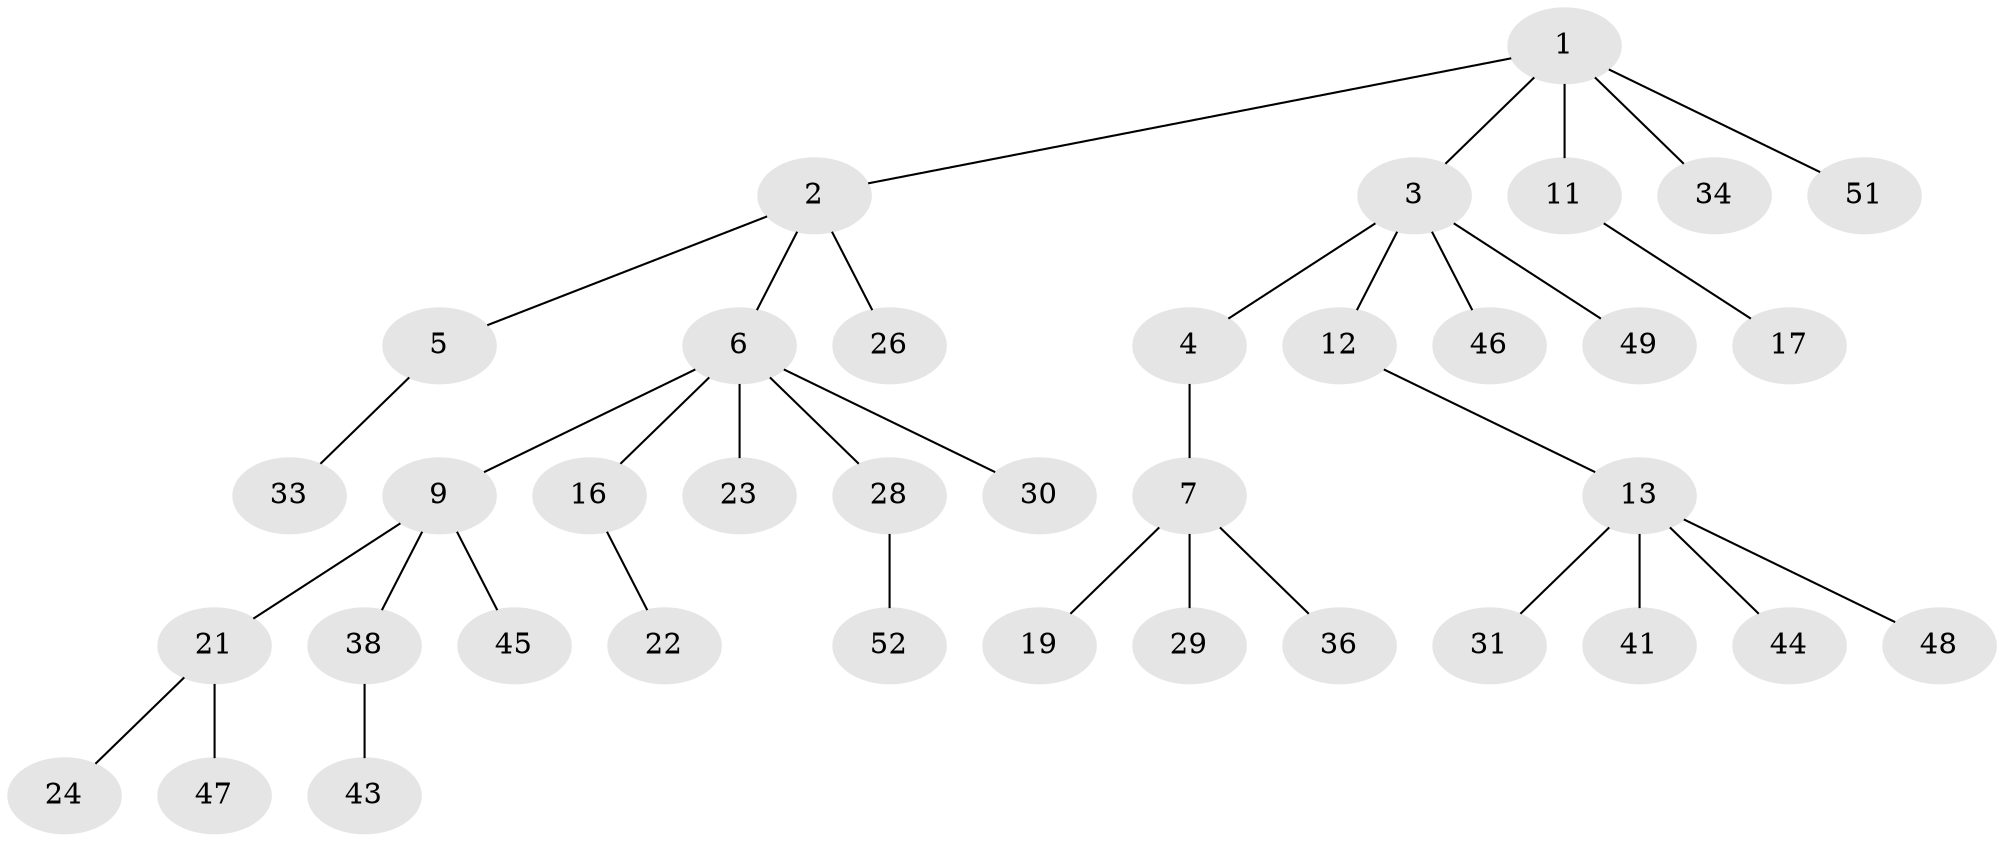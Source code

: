 // Generated by graph-tools (version 1.1) at 2025/52/02/27/25 19:52:12]
// undirected, 37 vertices, 36 edges
graph export_dot {
graph [start="1"]
  node [color=gray90,style=filled];
  1 [super="+8"];
  2;
  3 [super="+20"];
  4;
  5 [super="+15"];
  6 [super="+10"];
  7 [super="+14"];
  9 [super="+18"];
  11 [super="+37"];
  12;
  13 [super="+40"];
  16 [super="+25"];
  17 [super="+32"];
  19;
  21 [super="+50"];
  22;
  23;
  24;
  26 [super="+27"];
  28 [super="+39"];
  29;
  30;
  31;
  33 [super="+35"];
  34;
  36;
  38 [super="+42"];
  41;
  43;
  44;
  45;
  46;
  47;
  48;
  49;
  51;
  52;
  1 -- 2;
  1 -- 3;
  1 -- 34;
  1 -- 11;
  1 -- 51;
  2 -- 5;
  2 -- 6;
  2 -- 26;
  3 -- 4;
  3 -- 12;
  3 -- 49;
  3 -- 46;
  4 -- 7;
  5 -- 33;
  6 -- 9;
  6 -- 23;
  6 -- 16;
  6 -- 28;
  6 -- 30;
  7 -- 19;
  7 -- 36;
  7 -- 29;
  9 -- 38;
  9 -- 45;
  9 -- 21;
  11 -- 17;
  12 -- 13;
  13 -- 31;
  13 -- 44;
  13 -- 48;
  13 -- 41;
  16 -- 22;
  21 -- 24;
  21 -- 47;
  28 -- 52;
  38 -- 43;
}
